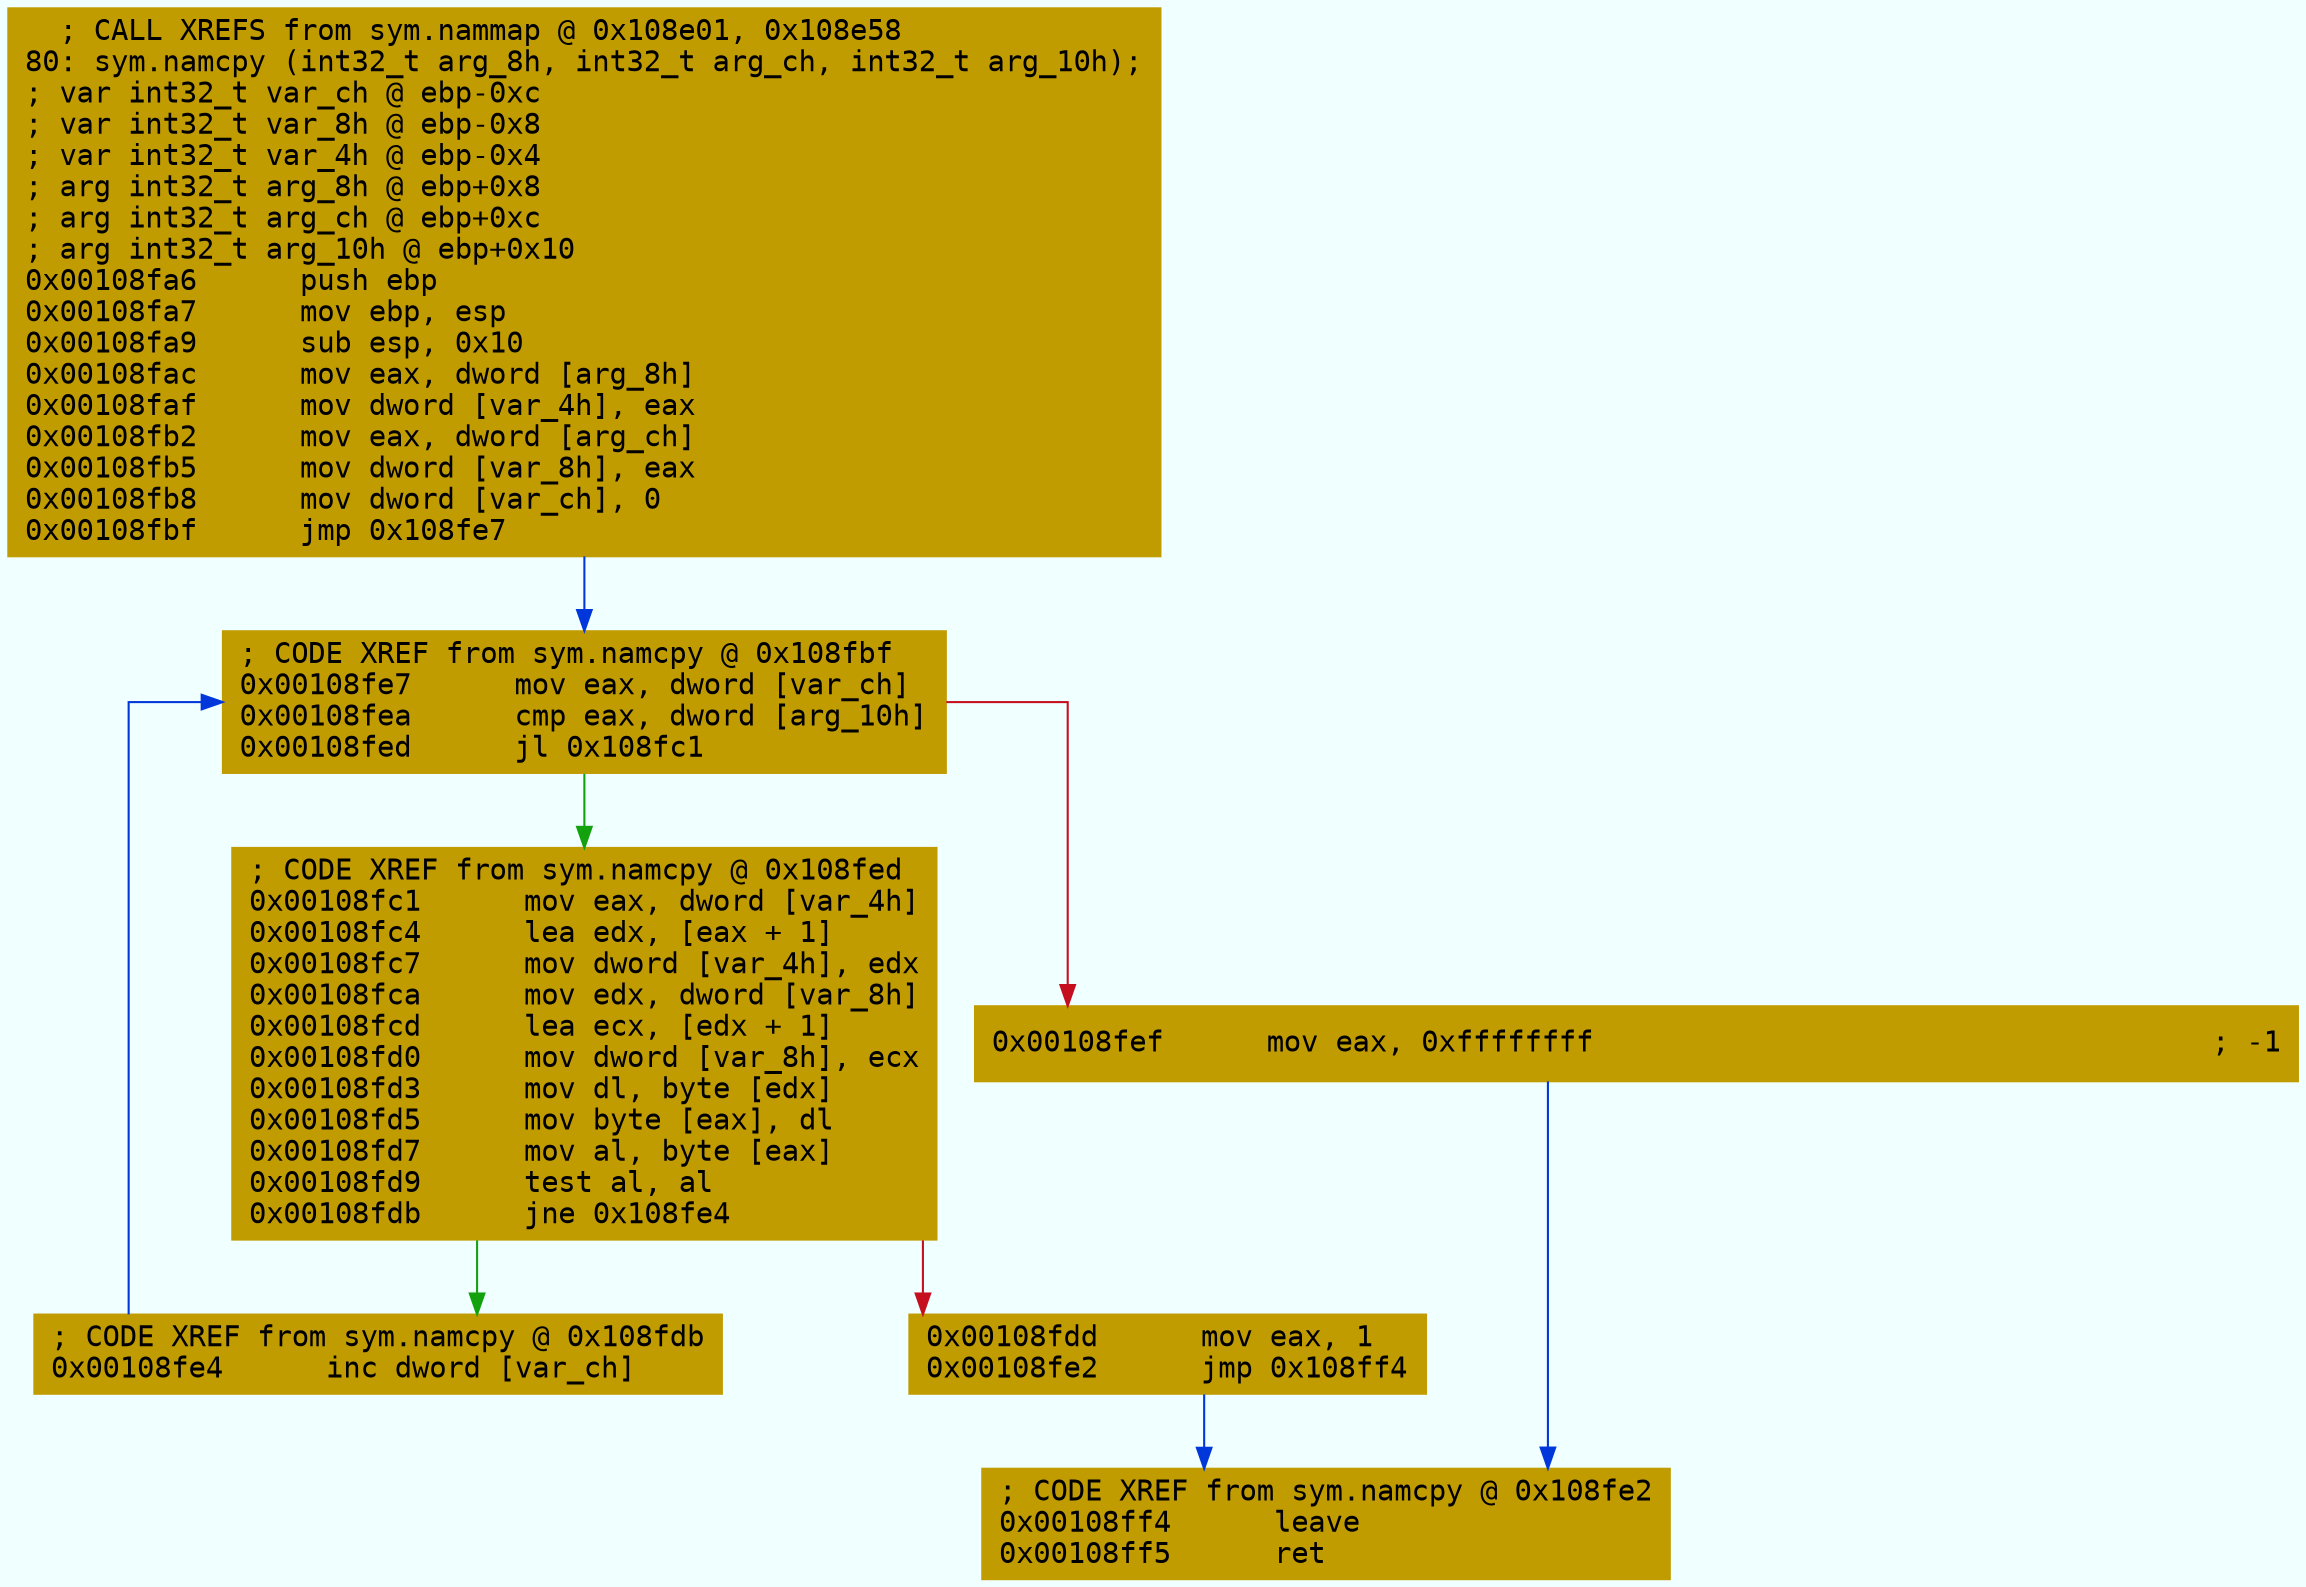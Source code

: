 digraph code {
	graph [bgcolor=azure fontsize=8 fontname="Courier" splines="ortho"];
	node [fillcolor=gray style=filled shape=box];
	edge [arrowhead="normal"];
	"0x00108fa6" [URL="sym.namcpy/0x00108fa6", fillcolor="#c19c00",color="#c19c00", fontname="Courier",label="  ; CALL XREFS from sym.nammap @ 0x108e01, 0x108e58\l80: sym.namcpy (int32_t arg_8h, int32_t arg_ch, int32_t arg_10h);\l; var int32_t var_ch @ ebp-0xc\l; var int32_t var_8h @ ebp-0x8\l; var int32_t var_4h @ ebp-0x4\l; arg int32_t arg_8h @ ebp+0x8\l; arg int32_t arg_ch @ ebp+0xc\l; arg int32_t arg_10h @ ebp+0x10\l0x00108fa6      push ebp\l0x00108fa7      mov ebp, esp\l0x00108fa9      sub esp, 0x10\l0x00108fac      mov eax, dword [arg_8h]\l0x00108faf      mov dword [var_4h], eax\l0x00108fb2      mov eax, dword [arg_ch]\l0x00108fb5      mov dword [var_8h], eax\l0x00108fb8      mov dword [var_ch], 0\l0x00108fbf      jmp 0x108fe7\l"]
	"0x00108fc1" [URL="sym.namcpy/0x00108fc1", fillcolor="#c19c00",color="#c19c00", fontname="Courier",label="; CODE XREF from sym.namcpy @ 0x108fed\l0x00108fc1      mov eax, dword [var_4h]\l0x00108fc4      lea edx, [eax + 1]\l0x00108fc7      mov dword [var_4h], edx\l0x00108fca      mov edx, dword [var_8h]\l0x00108fcd      lea ecx, [edx + 1]\l0x00108fd0      mov dword [var_8h], ecx\l0x00108fd3      mov dl, byte [edx]\l0x00108fd5      mov byte [eax], dl\l0x00108fd7      mov al, byte [eax]\l0x00108fd9      test al, al\l0x00108fdb      jne 0x108fe4\l"]
	"0x00108fdd" [URL="sym.namcpy/0x00108fdd", fillcolor="#c19c00",color="#c19c00", fontname="Courier",label="0x00108fdd      mov eax, 1\l0x00108fe2      jmp 0x108ff4\l"]
	"0x00108fe4" [URL="sym.namcpy/0x00108fe4", fillcolor="#c19c00",color="#c19c00", fontname="Courier",label="; CODE XREF from sym.namcpy @ 0x108fdb\l0x00108fe4      inc dword [var_ch]\l"]
	"0x00108fe7" [URL="sym.namcpy/0x00108fe7", fillcolor="#c19c00",color="#c19c00", fontname="Courier",label="; CODE XREF from sym.namcpy @ 0x108fbf\l0x00108fe7      mov eax, dword [var_ch]\l0x00108fea      cmp eax, dword [arg_10h]\l0x00108fed      jl 0x108fc1\l"]
	"0x00108fef" [URL="sym.namcpy/0x00108fef", fillcolor="#c19c00",color="#c19c00", fontname="Courier",label="0x00108fef      mov eax, 0xffffffff                                    ; -1\l"]
	"0x00108ff4" [URL="sym.namcpy/0x00108ff4", fillcolor="#c19c00",color="#c19c00", fontname="Courier",label="; CODE XREF from sym.namcpy @ 0x108fe2\l0x00108ff4      leave\l0x00108ff5      ret\l"]
        "0x00108fa6" -> "0x00108fe7" [color="#0037da"];
        "0x00108fc1" -> "0x00108fe4" [color="#13a10e"];
        "0x00108fc1" -> "0x00108fdd" [color="#c50f1f"];
        "0x00108fdd" -> "0x00108ff4" [color="#0037da"];
        "0x00108fe4" -> "0x00108fe7" [color="#0037da"];
        "0x00108fe7" -> "0x00108fc1" [color="#13a10e"];
        "0x00108fe7" -> "0x00108fef" [color="#c50f1f"];
        "0x00108fef" -> "0x00108ff4" [color="#0037da"];
}

